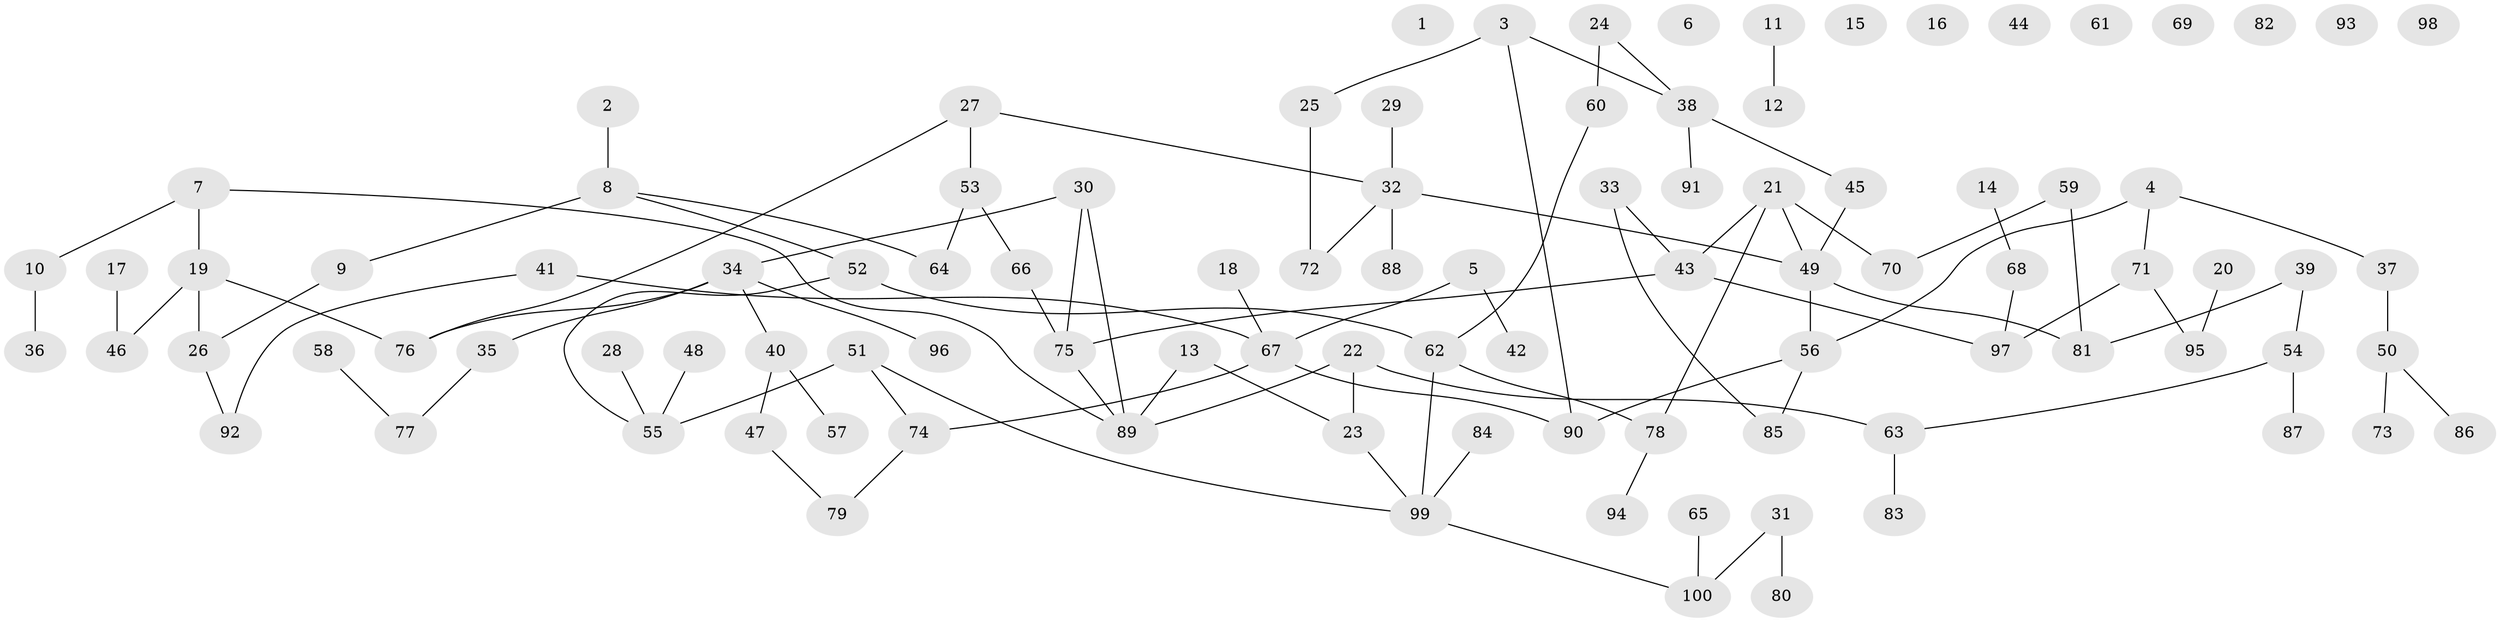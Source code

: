 // coarse degree distribution, {3: 0.3389830508474576, 2: 0.288135593220339, 4: 0.1694915254237288, 1: 0.1694915254237288, 5: 0.03389830508474576}
// Generated by graph-tools (version 1.1) at 2025/35/03/04/25 23:35:50]
// undirected, 100 vertices, 107 edges
graph export_dot {
  node [color=gray90,style=filled];
  1;
  2;
  3;
  4;
  5;
  6;
  7;
  8;
  9;
  10;
  11;
  12;
  13;
  14;
  15;
  16;
  17;
  18;
  19;
  20;
  21;
  22;
  23;
  24;
  25;
  26;
  27;
  28;
  29;
  30;
  31;
  32;
  33;
  34;
  35;
  36;
  37;
  38;
  39;
  40;
  41;
  42;
  43;
  44;
  45;
  46;
  47;
  48;
  49;
  50;
  51;
  52;
  53;
  54;
  55;
  56;
  57;
  58;
  59;
  60;
  61;
  62;
  63;
  64;
  65;
  66;
  67;
  68;
  69;
  70;
  71;
  72;
  73;
  74;
  75;
  76;
  77;
  78;
  79;
  80;
  81;
  82;
  83;
  84;
  85;
  86;
  87;
  88;
  89;
  90;
  91;
  92;
  93;
  94;
  95;
  96;
  97;
  98;
  99;
  100;
  2 -- 8;
  3 -- 25;
  3 -- 38;
  3 -- 90;
  4 -- 37;
  4 -- 56;
  4 -- 71;
  5 -- 42;
  5 -- 67;
  7 -- 10;
  7 -- 19;
  7 -- 89;
  8 -- 9;
  8 -- 52;
  8 -- 64;
  9 -- 26;
  10 -- 36;
  11 -- 12;
  13 -- 23;
  13 -- 89;
  14 -- 68;
  17 -- 46;
  18 -- 67;
  19 -- 26;
  19 -- 46;
  19 -- 76;
  20 -- 95;
  21 -- 43;
  21 -- 49;
  21 -- 70;
  21 -- 78;
  22 -- 23;
  22 -- 63;
  22 -- 89;
  23 -- 99;
  24 -- 38;
  24 -- 60;
  25 -- 72;
  26 -- 92;
  27 -- 32;
  27 -- 53;
  27 -- 76;
  28 -- 55;
  29 -- 32;
  30 -- 34;
  30 -- 75;
  30 -- 89;
  31 -- 80;
  31 -- 100;
  32 -- 49;
  32 -- 72;
  32 -- 88;
  33 -- 43;
  33 -- 85;
  34 -- 35;
  34 -- 40;
  34 -- 76;
  34 -- 96;
  35 -- 77;
  37 -- 50;
  38 -- 45;
  38 -- 91;
  39 -- 54;
  39 -- 81;
  40 -- 47;
  40 -- 57;
  41 -- 67;
  41 -- 92;
  43 -- 75;
  43 -- 97;
  45 -- 49;
  47 -- 79;
  48 -- 55;
  49 -- 56;
  49 -- 81;
  50 -- 73;
  50 -- 86;
  51 -- 55;
  51 -- 74;
  51 -- 99;
  52 -- 55;
  52 -- 62;
  53 -- 64;
  53 -- 66;
  54 -- 63;
  54 -- 87;
  56 -- 85;
  56 -- 90;
  58 -- 77;
  59 -- 70;
  59 -- 81;
  60 -- 62;
  62 -- 78;
  62 -- 99;
  63 -- 83;
  65 -- 100;
  66 -- 75;
  67 -- 74;
  67 -- 90;
  68 -- 97;
  71 -- 95;
  71 -- 97;
  74 -- 79;
  75 -- 89;
  78 -- 94;
  84 -- 99;
  99 -- 100;
}
